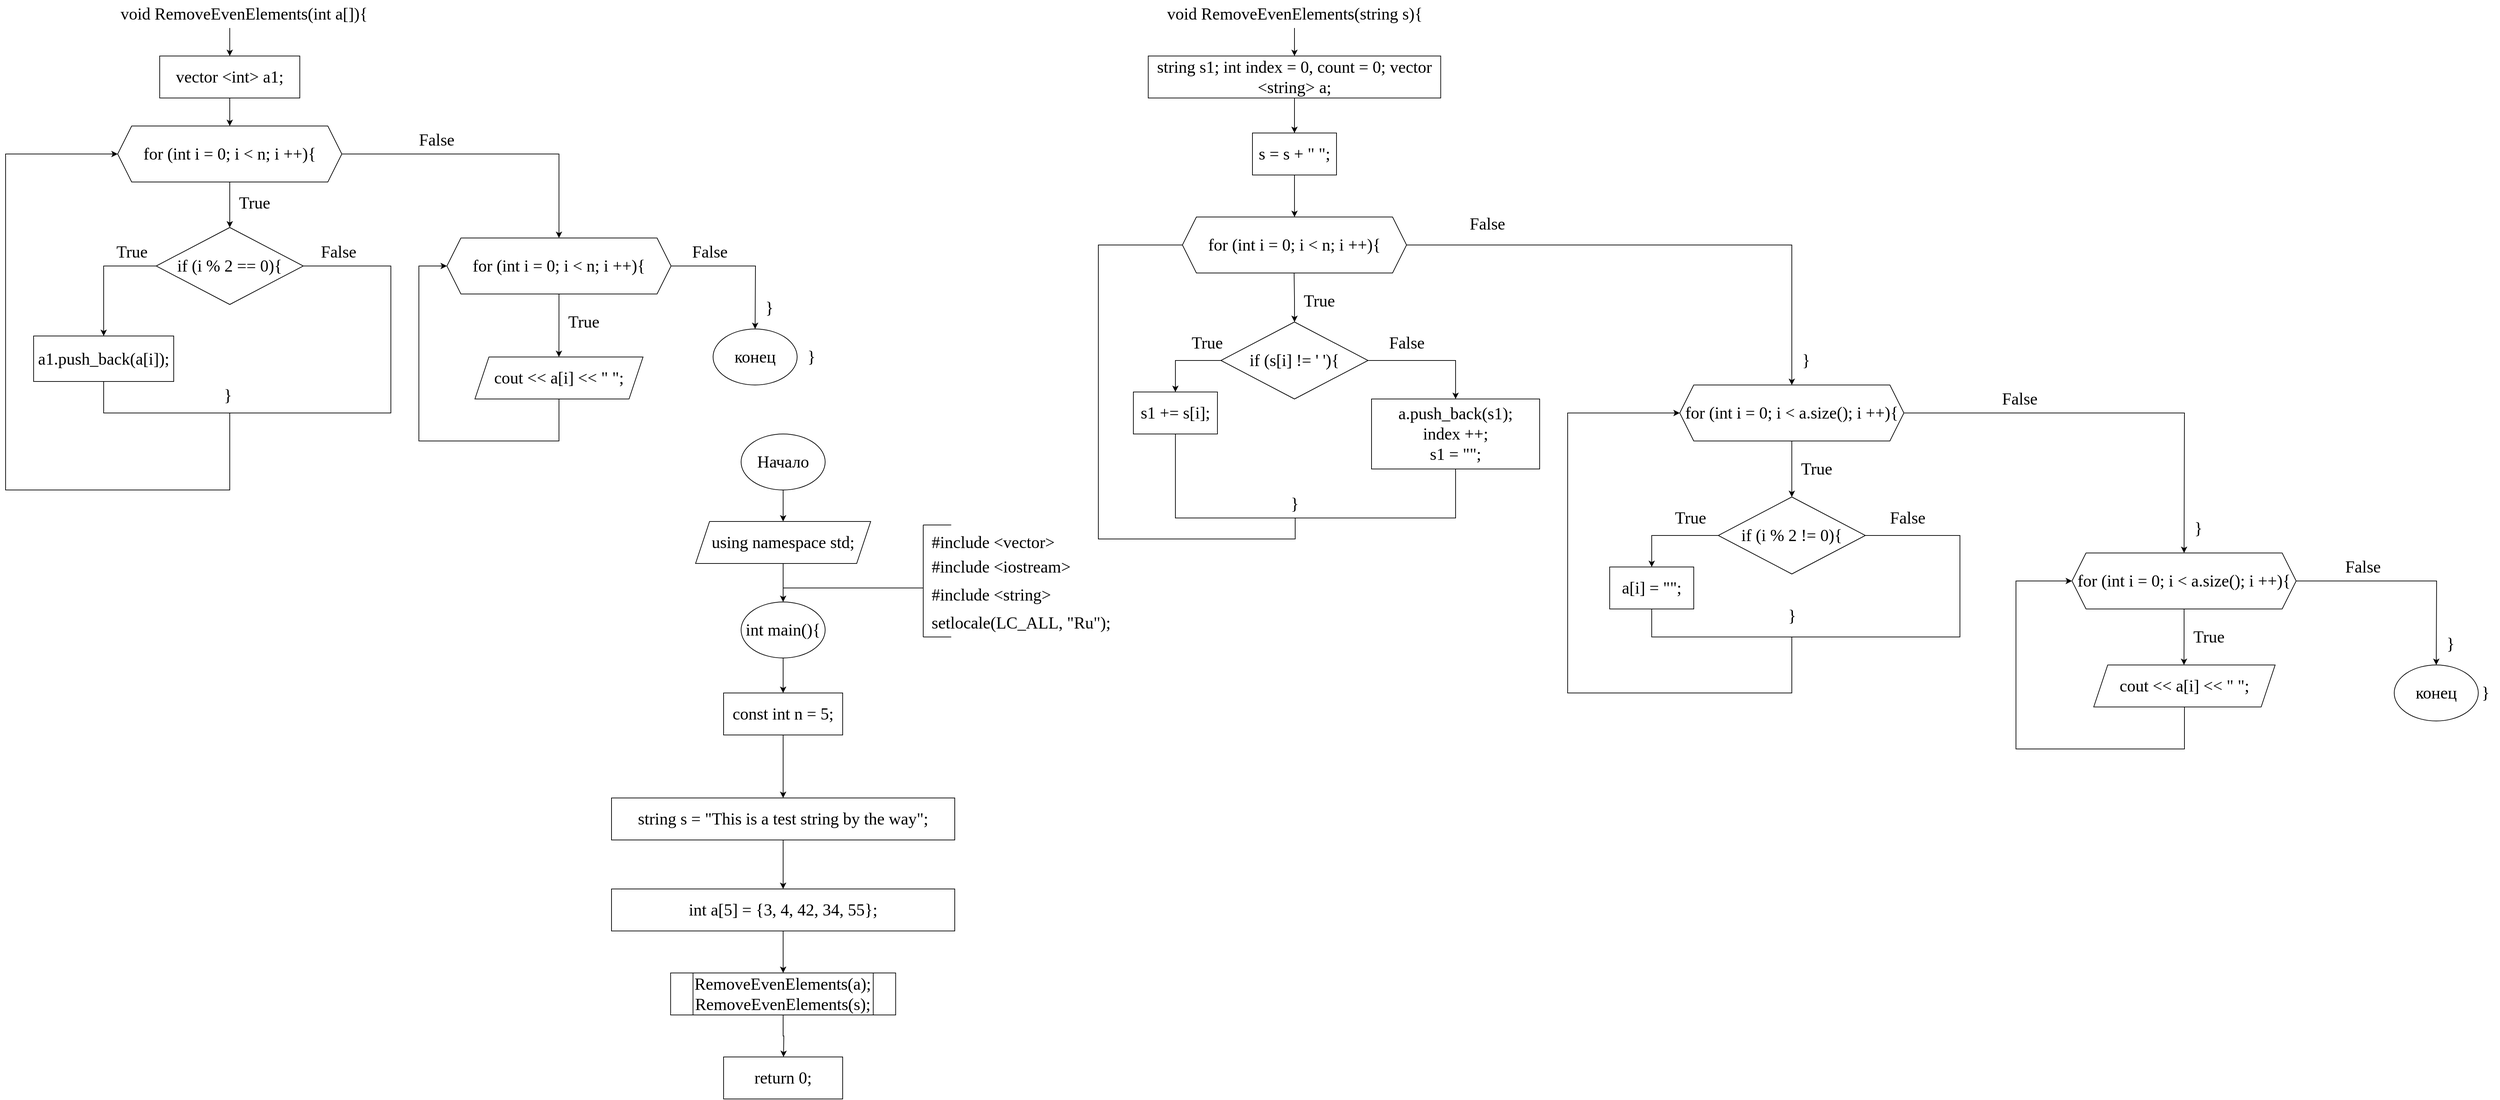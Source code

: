 <mxfile version="22.1.2" type="device">
  <diagram name="Страница — 1" id="bpQ-NZhtuQ22-4mUtpSm">
    <mxGraphModel dx="1863" dy="1783" grid="1" gridSize="10" guides="1" tooltips="1" connect="1" arrows="1" fold="1" page="1" pageScale="1" pageWidth="827" pageHeight="1169" math="0" shadow="0">
      <root>
        <mxCell id="0" />
        <mxCell id="1" parent="0" />
        <mxCell id="-6ZQmAxAqJBbMOsf_9Hc-2" style="edgeStyle=orthogonalEdgeStyle;rounded=0;orthogonalLoop=1;jettySize=auto;html=1;exitX=0.5;exitY=1;exitDx=0;exitDy=0;entryX=0.5;entryY=0;entryDx=0;entryDy=0;" parent="1" source="-6ZQmAxAqJBbMOsf_9Hc-1" target="-6ZQmAxAqJBbMOsf_9Hc-4" edge="1">
          <mxGeometry relative="1" as="geometry">
            <mxPoint x="360" y="200" as="targetPoint" />
          </mxGeometry>
        </mxCell>
        <mxCell id="-6ZQmAxAqJBbMOsf_9Hc-1" value="Начало" style="ellipse;whiteSpace=wrap;html=1;fontFamily=Times New Roman;fontSize=24;" parent="1" vertex="1">
          <mxGeometry x="300" y="430" width="120" height="80" as="geometry" />
        </mxCell>
        <mxCell id="-6ZQmAxAqJBbMOsf_9Hc-5" style="edgeStyle=orthogonalEdgeStyle;rounded=0;orthogonalLoop=1;jettySize=auto;html=1;exitX=0.5;exitY=1;exitDx=0;exitDy=0;fontFamily=Times New Roman;fontSize=24;fontColor=default;entryX=0.5;entryY=0;entryDx=0;entryDy=0;" parent="1" source="-6ZQmAxAqJBbMOsf_9Hc-4" target="-6ZQmAxAqJBbMOsf_9Hc-13" edge="1">
          <mxGeometry relative="1" as="geometry">
            <mxPoint x="360" y="360" as="targetPoint" />
          </mxGeometry>
        </mxCell>
        <mxCell id="-6ZQmAxAqJBbMOsf_9Hc-4" value="using namespace std;" style="shape=parallelogram;perimeter=parallelogramPerimeter;whiteSpace=wrap;html=1;fixedSize=1;strokeColor=default;align=center;verticalAlign=middle;fontFamily=Times New Roman;fontSize=24;fontColor=default;fillColor=default;" parent="1" vertex="1">
          <mxGeometry x="235" y="555" width="250" height="60" as="geometry" />
        </mxCell>
        <mxCell id="-6ZQmAxAqJBbMOsf_9Hc-7" value="" style="endArrow=none;html=1;rounded=0;fontFamily=Times New Roman;fontSize=24;fontColor=default;" parent="1" edge="1">
          <mxGeometry width="50" height="50" relative="1" as="geometry">
            <mxPoint x="360" y="650" as="sourcePoint" />
            <mxPoint x="560" y="650" as="targetPoint" />
          </mxGeometry>
        </mxCell>
        <mxCell id="-6ZQmAxAqJBbMOsf_9Hc-8" value="" style="endArrow=none;html=1;rounded=0;fontFamily=Times New Roman;fontSize=24;fontColor=default;" parent="1" edge="1">
          <mxGeometry width="50" height="50" relative="1" as="geometry">
            <mxPoint x="560" y="720" as="sourcePoint" />
            <mxPoint x="560" y="560" as="targetPoint" />
          </mxGeometry>
        </mxCell>
        <mxCell id="-6ZQmAxAqJBbMOsf_9Hc-9" value="#include &amp;lt;vector&amp;gt;" style="text;html=1;align=left;verticalAlign=middle;resizable=0;points=[];autosize=1;strokeColor=none;fillColor=none;fontSize=24;fontFamily=Times New Roman;fontColor=default;" parent="1" vertex="1">
          <mxGeometry x="570" y="565" width="200" height="40" as="geometry" />
        </mxCell>
        <mxCell id="-6ZQmAxAqJBbMOsf_9Hc-10" value="" style="endArrow=none;html=1;rounded=0;fontFamily=Times New Roman;fontSize=24;fontColor=default;" parent="1" edge="1">
          <mxGeometry width="50" height="50" relative="1" as="geometry">
            <mxPoint x="560" y="560" as="sourcePoint" />
            <mxPoint x="600" y="560" as="targetPoint" />
          </mxGeometry>
        </mxCell>
        <mxCell id="-6ZQmAxAqJBbMOsf_9Hc-11" value="#include &amp;lt;iostream&amp;gt;" style="text;html=1;align=left;verticalAlign=middle;resizable=0;points=[];autosize=1;strokeColor=none;fillColor=none;fontSize=24;fontFamily=Times New Roman;fontColor=default;" parent="1" vertex="1">
          <mxGeometry x="570" y="600" width="220" height="40" as="geometry" />
        </mxCell>
        <mxCell id="-6ZQmAxAqJBbMOsf_9Hc-12" value="#include &amp;lt;string&amp;gt;" style="text;html=1;align=left;verticalAlign=middle;resizable=0;points=[];autosize=1;strokeColor=none;fillColor=none;fontSize=24;fontFamily=Times New Roman;fontColor=default;" parent="1" vertex="1">
          <mxGeometry x="570" y="640" width="190" height="40" as="geometry" />
        </mxCell>
        <mxCell id="-6ZQmAxAqJBbMOsf_9Hc-14" style="edgeStyle=orthogonalEdgeStyle;rounded=0;orthogonalLoop=1;jettySize=auto;html=1;exitX=0.5;exitY=1;exitDx=0;exitDy=0;fontFamily=Times New Roman;fontSize=24;fontColor=default;entryX=0.5;entryY=0;entryDx=0;entryDy=0;" parent="1" source="-6ZQmAxAqJBbMOsf_9Hc-13" target="-6ZQmAxAqJBbMOsf_9Hc-15" edge="1">
          <mxGeometry relative="1" as="geometry">
            <mxPoint x="360" y="520" as="targetPoint" />
          </mxGeometry>
        </mxCell>
        <mxCell id="-6ZQmAxAqJBbMOsf_9Hc-13" value="int main(){" style="ellipse;whiteSpace=wrap;html=1;strokeColor=default;align=center;verticalAlign=middle;fontFamily=Times New Roman;fontSize=24;fontColor=default;fillColor=default;" parent="1" vertex="1">
          <mxGeometry x="300" y="670" width="120" height="80" as="geometry" />
        </mxCell>
        <mxCell id="-6ZQmAxAqJBbMOsf_9Hc-101" style="edgeStyle=orthogonalEdgeStyle;rounded=0;orthogonalLoop=1;jettySize=auto;html=1;exitX=0.5;exitY=1;exitDx=0;exitDy=0;fontFamily=Times New Roman;fontSize=24;fontColor=default;entryX=0.5;entryY=0;entryDx=0;entryDy=0;" parent="1" source="-6ZQmAxAqJBbMOsf_9Hc-15" target="-6ZQmAxAqJBbMOsf_9Hc-102" edge="1">
          <mxGeometry relative="1" as="geometry">
            <mxPoint x="358.714" y="950" as="targetPoint" />
          </mxGeometry>
        </mxCell>
        <mxCell id="-6ZQmAxAqJBbMOsf_9Hc-15" value="const int n = 5;" style="rounded=0;whiteSpace=wrap;html=1;strokeColor=default;align=center;verticalAlign=middle;fontFamily=Times New Roman;fontSize=24;fontColor=default;fillColor=default;" parent="1" vertex="1">
          <mxGeometry x="275" y="800" width="170" height="60" as="geometry" />
        </mxCell>
        <mxCell id="-6ZQmAxAqJBbMOsf_9Hc-16" value="setlocale(LC_ALL, &quot;Ru&quot;);" style="text;html=1;align=left;verticalAlign=middle;resizable=0;points=[];autosize=1;strokeColor=none;fillColor=none;fontSize=24;fontFamily=Times New Roman;fontColor=default;" parent="1" vertex="1">
          <mxGeometry x="570" y="680" width="280" height="40" as="geometry" />
        </mxCell>
        <mxCell id="-6ZQmAxAqJBbMOsf_9Hc-17" value="" style="endArrow=none;html=1;rounded=0;fontFamily=Times New Roman;fontSize=24;fontColor=default;" parent="1" edge="1">
          <mxGeometry width="50" height="50" relative="1" as="geometry">
            <mxPoint x="560" y="720" as="sourcePoint" />
            <mxPoint x="600" y="720" as="targetPoint" />
          </mxGeometry>
        </mxCell>
        <mxCell id="-6ZQmAxAqJBbMOsf_9Hc-19" value="void RemoveEvenElements(string s){" style="text;html=1;align=center;verticalAlign=middle;resizable=0;points=[];autosize=1;strokeColor=none;fillColor=none;fontSize=24;fontFamily=Times New Roman;fontColor=default;" parent="1" vertex="1">
          <mxGeometry x="895" y="-190" width="390" height="40" as="geometry" />
        </mxCell>
        <mxCell id="-6ZQmAxAqJBbMOsf_9Hc-20" value="" style="endArrow=classic;html=1;rounded=0;fontFamily=Times New Roman;fontSize=24;fontColor=default;entryX=0.5;entryY=0;entryDx=0;entryDy=0;" parent="1" target="-6ZQmAxAqJBbMOsf_9Hc-21" edge="1">
          <mxGeometry width="50" height="50" relative="1" as="geometry">
            <mxPoint x="1090" y="-150" as="sourcePoint" />
            <mxPoint x="1090" y="-120" as="targetPoint" />
          </mxGeometry>
        </mxCell>
        <mxCell id="-6ZQmAxAqJBbMOsf_9Hc-22" style="edgeStyle=orthogonalEdgeStyle;rounded=0;orthogonalLoop=1;jettySize=auto;html=1;fontFamily=Times New Roman;fontSize=24;fontColor=default;" parent="1" source="-6ZQmAxAqJBbMOsf_9Hc-23" edge="1">
          <mxGeometry relative="1" as="geometry">
            <mxPoint x="1090" as="targetPoint" />
            <mxPoint x="1090" y="60" as="sourcePoint" />
            <Array as="points">
              <mxPoint x="1090" y="-50" />
              <mxPoint x="1090" y="-50" />
            </Array>
          </mxGeometry>
        </mxCell>
        <mxCell id="-6ZQmAxAqJBbMOsf_9Hc-21" value="string s1; int index = 0, count = 0; vector &amp;lt;string&amp;gt; a;" style="rounded=0;whiteSpace=wrap;html=1;strokeColor=default;align=center;verticalAlign=middle;fontFamily=Times New Roman;fontSize=24;fontColor=default;fillColor=default;" parent="1" vertex="1">
          <mxGeometry x="881.25" y="-110" width="417.5" height="60" as="geometry" />
        </mxCell>
        <mxCell id="-6ZQmAxAqJBbMOsf_9Hc-36" style="edgeStyle=orthogonalEdgeStyle;rounded=0;orthogonalLoop=1;jettySize=auto;html=1;exitX=0.5;exitY=1;exitDx=0;exitDy=0;fontFamily=Times New Roman;fontSize=24;fontColor=default;" parent="1" source="-6ZQmAxAqJBbMOsf_9Hc-23" edge="1">
          <mxGeometry relative="1" as="geometry">
            <mxPoint x="1090.053" y="120" as="targetPoint" />
          </mxGeometry>
        </mxCell>
        <mxCell id="-6ZQmAxAqJBbMOsf_9Hc-26" style="edgeStyle=orthogonalEdgeStyle;rounded=0;orthogonalLoop=1;jettySize=auto;html=1;exitX=0.5;exitY=1;exitDx=0;exitDy=0;fontFamily=Times New Roman;fontSize=24;fontColor=default;" parent="1" edge="1">
          <mxGeometry relative="1" as="geometry">
            <mxPoint x="1090.07" y="270" as="targetPoint" />
            <mxPoint x="1089.45" y="200" as="sourcePoint" />
          </mxGeometry>
        </mxCell>
        <mxCell id="-6ZQmAxAqJBbMOsf_9Hc-39" style="edgeStyle=orthogonalEdgeStyle;rounded=0;orthogonalLoop=1;jettySize=auto;html=1;exitX=1;exitY=0.5;exitDx=0;exitDy=0;fontFamily=Times New Roman;fontSize=24;fontColor=default;" parent="1" source="-6ZQmAxAqJBbMOsf_9Hc-25" target="-6ZQmAxAqJBbMOsf_9Hc-45" edge="1">
          <mxGeometry relative="1" as="geometry">
            <mxPoint x="1720" y="360" as="targetPoint" />
            <Array as="points">
              <mxPoint x="1800" y="160" />
            </Array>
          </mxGeometry>
        </mxCell>
        <mxCell id="-6ZQmAxAqJBbMOsf_9Hc-44" style="edgeStyle=orthogonalEdgeStyle;rounded=0;orthogonalLoop=1;jettySize=auto;html=1;exitX=0;exitY=0.5;exitDx=0;exitDy=0;fontFamily=Times New Roman;fontSize=24;fontColor=default;endArrow=none;endFill=0;" parent="1" source="-6ZQmAxAqJBbMOsf_9Hc-25" edge="1">
          <mxGeometry relative="1" as="geometry">
            <mxPoint x="1090" y="550" as="targetPoint" />
            <Array as="points">
              <mxPoint x="810" y="160" />
              <mxPoint x="810" y="580" />
              <mxPoint x="1091" y="580" />
              <mxPoint x="1091" y="550" />
            </Array>
          </mxGeometry>
        </mxCell>
        <mxCell id="-6ZQmAxAqJBbMOsf_9Hc-25" value="for (int i = 0; i &amp;lt; n; i ++){" style="shape=hexagon;perimeter=hexagonPerimeter2;whiteSpace=wrap;html=1;fixedSize=1;strokeColor=default;align=center;verticalAlign=middle;fontFamily=Times New Roman;fontSize=24;fontColor=default;fillColor=default;" parent="1" vertex="1">
          <mxGeometry x="930" y="120" width="320" height="80" as="geometry" />
        </mxCell>
        <mxCell id="-6ZQmAxAqJBbMOsf_9Hc-27" value="True" style="text;html=1;align=center;verticalAlign=middle;resizable=0;points=[];autosize=1;strokeColor=none;fillColor=none;fontSize=24;fontFamily=Times New Roman;fontColor=default;" parent="1" vertex="1">
          <mxGeometry x="1090" y="220" width="70" height="40" as="geometry" />
        </mxCell>
        <mxCell id="-6ZQmAxAqJBbMOsf_9Hc-41" style="edgeStyle=orthogonalEdgeStyle;rounded=0;orthogonalLoop=1;jettySize=auto;html=1;exitX=1;exitY=0.5;exitDx=0;exitDy=0;fontFamily=Times New Roman;fontSize=24;fontColor=default;entryX=0.5;entryY=0;entryDx=0;entryDy=0;" parent="1" source="-6ZQmAxAqJBbMOsf_9Hc-28" target="-6ZQmAxAqJBbMOsf_9Hc-42" edge="1">
          <mxGeometry relative="1" as="geometry">
            <mxPoint x="1320" y="360" as="targetPoint" />
            <Array as="points">
              <mxPoint x="1320" y="325" />
            </Array>
          </mxGeometry>
        </mxCell>
        <mxCell id="-6ZQmAxAqJBbMOsf_9Hc-28" value="if (s[i] != &#39; &#39;){" style="rhombus;whiteSpace=wrap;html=1;strokeColor=default;align=center;verticalAlign=middle;fontFamily=Times New Roman;fontSize=24;fontColor=default;fillColor=default;" parent="1" vertex="1">
          <mxGeometry x="985" y="270" width="210" height="110" as="geometry" />
        </mxCell>
        <mxCell id="-6ZQmAxAqJBbMOsf_9Hc-30" value="True" style="text;html=1;align=center;verticalAlign=middle;resizable=0;points=[];autosize=1;strokeColor=none;fillColor=none;fontSize=24;fontFamily=Times New Roman;fontColor=default;" parent="1" vertex="1">
          <mxGeometry x="930" y="280" width="70" height="40" as="geometry" />
        </mxCell>
        <mxCell id="-6ZQmAxAqJBbMOsf_9Hc-33" value="" style="edgeStyle=orthogonalEdgeStyle;rounded=0;orthogonalLoop=1;jettySize=auto;html=1;exitX=0;exitY=0.5;exitDx=0;exitDy=0;fontFamily=Times New Roman;fontSize=24;fontColor=default;entryX=0.5;entryY=0;entryDx=0;entryDy=0;" parent="1" source="-6ZQmAxAqJBbMOsf_9Hc-28" target="-6ZQmAxAqJBbMOsf_9Hc-31" edge="1">
          <mxGeometry relative="1" as="geometry">
            <mxPoint x="920" y="680" as="targetPoint" />
            <mxPoint x="985" y="455" as="sourcePoint" />
          </mxGeometry>
        </mxCell>
        <mxCell id="-6ZQmAxAqJBbMOsf_9Hc-43" style="edgeStyle=orthogonalEdgeStyle;rounded=0;orthogonalLoop=1;jettySize=auto;html=1;exitX=0.5;exitY=1;exitDx=0;exitDy=0;entryX=0.5;entryY=1;entryDx=0;entryDy=0;fontFamily=Times New Roman;fontSize=24;fontColor=default;endArrow=none;endFill=0;" parent="1" source="-6ZQmAxAqJBbMOsf_9Hc-31" target="-6ZQmAxAqJBbMOsf_9Hc-42" edge="1">
          <mxGeometry relative="1" as="geometry">
            <Array as="points">
              <mxPoint x="920" y="550" />
              <mxPoint x="1320" y="550" />
            </Array>
          </mxGeometry>
        </mxCell>
        <mxCell id="-6ZQmAxAqJBbMOsf_9Hc-31" value="s1 += s[i];" style="whiteSpace=wrap;html=1;strokeColor=default;align=center;verticalAlign=middle;fontFamily=Times New Roman;fontSize=24;fontColor=default;fillColor=default;" parent="1" vertex="1">
          <mxGeometry x="860" y="370" width="120" height="60" as="geometry" />
        </mxCell>
        <mxCell id="-6ZQmAxAqJBbMOsf_9Hc-34" value="False" style="text;html=1;align=center;verticalAlign=middle;resizable=0;points=[];autosize=1;strokeColor=none;fillColor=none;fontSize=24;fontFamily=Times New Roman;fontColor=default;" parent="1" vertex="1">
          <mxGeometry x="1215" y="280" width="70" height="40" as="geometry" />
        </mxCell>
        <mxCell id="-6ZQmAxAqJBbMOsf_9Hc-37" value="}" style="text;html=1;align=center;verticalAlign=middle;resizable=0;points=[];autosize=1;strokeColor=none;fillColor=none;fontSize=24;fontFamily=Times New Roman;fontColor=default;" parent="1" vertex="1">
          <mxGeometry x="1070" y="510" width="40" height="40" as="geometry" />
        </mxCell>
        <mxCell id="-6ZQmAxAqJBbMOsf_9Hc-40" value="False" style="text;html=1;align=center;verticalAlign=middle;resizable=0;points=[];autosize=1;strokeColor=none;fillColor=none;fontSize=24;fontFamily=Times New Roman;fontColor=default;" parent="1" vertex="1">
          <mxGeometry x="1330" y="110" width="70" height="40" as="geometry" />
        </mxCell>
        <mxCell id="-6ZQmAxAqJBbMOsf_9Hc-42" value="a.push_back(s1);&lt;br&gt;index ++;&lt;br&gt;s1 = &quot;&quot;;" style="whiteSpace=wrap;html=1;strokeColor=default;align=center;verticalAlign=middle;fontFamily=Times New Roman;fontSize=24;fontColor=default;fillColor=default;" parent="1" vertex="1">
          <mxGeometry x="1200" y="380" width="240" height="100" as="geometry" />
        </mxCell>
        <mxCell id="-6ZQmAxAqJBbMOsf_9Hc-46" style="edgeStyle=orthogonalEdgeStyle;rounded=0;orthogonalLoop=1;jettySize=auto;html=1;exitX=0.5;exitY=1;exitDx=0;exitDy=0;fontFamily=Times New Roman;fontSize=24;fontColor=default;" parent="1" source="-6ZQmAxAqJBbMOsf_9Hc-45" edge="1">
          <mxGeometry relative="1" as="geometry">
            <mxPoint x="1800" y="520" as="targetPoint" />
          </mxGeometry>
        </mxCell>
        <mxCell id="-6ZQmAxAqJBbMOsf_9Hc-57" style="edgeStyle=orthogonalEdgeStyle;rounded=0;orthogonalLoop=1;jettySize=auto;html=1;exitX=0;exitY=0.5;exitDx=0;exitDy=0;fontFamily=Times New Roman;fontSize=24;fontColor=default;endArrow=none;endFill=0;startArrow=classic;startFill=1;" parent="1" source="-6ZQmAxAqJBbMOsf_9Hc-45" edge="1">
          <mxGeometry relative="1" as="geometry">
            <mxPoint x="1800.0" y="720" as="targetPoint" />
            <Array as="points">
              <mxPoint x="1480" y="400" />
              <mxPoint x="1480" y="800" />
              <mxPoint x="1800" y="800" />
            </Array>
          </mxGeometry>
        </mxCell>
        <mxCell id="-6ZQmAxAqJBbMOsf_9Hc-59" style="edgeStyle=orthogonalEdgeStyle;rounded=0;orthogonalLoop=1;jettySize=auto;html=1;exitX=1;exitY=0.5;exitDx=0;exitDy=0;fontFamily=Times New Roman;fontSize=24;fontColor=default;" parent="1" source="-6ZQmAxAqJBbMOsf_9Hc-45" edge="1">
          <mxGeometry relative="1" as="geometry">
            <mxPoint x="2360.0" y="600" as="targetPoint" />
          </mxGeometry>
        </mxCell>
        <mxCell id="-6ZQmAxAqJBbMOsf_9Hc-45" value="for (int i = 0; i &amp;lt; a.size(); i ++){" style="shape=hexagon;perimeter=hexagonPerimeter2;whiteSpace=wrap;html=1;fixedSize=1;strokeColor=default;align=center;verticalAlign=middle;fontFamily=Times New Roman;fontSize=24;fontColor=default;fillColor=default;" parent="1" vertex="1">
          <mxGeometry x="1640" y="360" width="320" height="80" as="geometry" />
        </mxCell>
        <mxCell id="-6ZQmAxAqJBbMOsf_9Hc-47" value="True" style="text;html=1;align=center;verticalAlign=middle;resizable=0;points=[];autosize=1;strokeColor=none;fillColor=none;fontSize=24;fontFamily=Times New Roman;fontColor=default;" parent="1" vertex="1">
          <mxGeometry x="1800" y="460" width="70" height="40" as="geometry" />
        </mxCell>
        <mxCell id="-6ZQmAxAqJBbMOsf_9Hc-52" style="edgeStyle=orthogonalEdgeStyle;rounded=0;orthogonalLoop=1;jettySize=auto;html=1;exitX=0;exitY=0.5;exitDx=0;exitDy=0;fontFamily=Times New Roman;fontSize=24;fontColor=default;entryX=0.5;entryY=0;entryDx=0;entryDy=0;" parent="1" source="-6ZQmAxAqJBbMOsf_9Hc-49" target="-6ZQmAxAqJBbMOsf_9Hc-53" edge="1">
          <mxGeometry relative="1" as="geometry">
            <mxPoint x="1600.0" y="640" as="targetPoint" />
          </mxGeometry>
        </mxCell>
        <mxCell id="-6ZQmAxAqJBbMOsf_9Hc-49" value="if (i % 2 != 0){" style="rhombus;whiteSpace=wrap;html=1;strokeColor=default;align=center;verticalAlign=middle;fontFamily=Times New Roman;fontSize=24;fontColor=default;fillColor=default;" parent="1" vertex="1">
          <mxGeometry x="1695" y="520" width="210" height="110" as="geometry" />
        </mxCell>
        <mxCell id="-6ZQmAxAqJBbMOsf_9Hc-50" value="}" style="text;html=1;align=center;verticalAlign=middle;resizable=0;points=[];autosize=1;strokeColor=none;fillColor=none;fontSize=24;fontFamily=Times New Roman;fontColor=default;" parent="1" vertex="1">
          <mxGeometry x="1800" y="305" width="40" height="40" as="geometry" />
        </mxCell>
        <mxCell id="-6ZQmAxAqJBbMOsf_9Hc-51" value="" style="edgeStyle=orthogonalEdgeStyle;rounded=0;orthogonalLoop=1;jettySize=auto;html=1;fontFamily=Times New Roman;fontSize=24;fontColor=default;" parent="1" target="-6ZQmAxAqJBbMOsf_9Hc-23" edge="1">
          <mxGeometry relative="1" as="geometry">
            <mxPoint x="1090" as="targetPoint" />
            <mxPoint x="1090" y="60" as="sourcePoint" />
            <Array as="points" />
          </mxGeometry>
        </mxCell>
        <mxCell id="-6ZQmAxAqJBbMOsf_9Hc-23" value="s = s + &quot; &quot;;" style="whiteSpace=wrap;html=1;strokeColor=default;align=center;verticalAlign=middle;fontFamily=Times New Roman;fontSize=24;fontColor=default;fillColor=default;" parent="1" vertex="1">
          <mxGeometry x="1030" width="120" height="60" as="geometry" />
        </mxCell>
        <mxCell id="-6ZQmAxAqJBbMOsf_9Hc-54" style="edgeStyle=orthogonalEdgeStyle;rounded=0;orthogonalLoop=1;jettySize=auto;html=1;exitX=0.5;exitY=1;exitDx=0;exitDy=0;entryX=1;entryY=0.5;entryDx=0;entryDy=0;fontFamily=Times New Roman;fontSize=24;fontColor=default;endArrow=none;endFill=0;" parent="1" source="-6ZQmAxAqJBbMOsf_9Hc-53" target="-6ZQmAxAqJBbMOsf_9Hc-49" edge="1">
          <mxGeometry relative="1" as="geometry">
            <Array as="points">
              <mxPoint x="1600" y="720" />
              <mxPoint x="2040" y="720" />
              <mxPoint x="2040" y="575" />
            </Array>
          </mxGeometry>
        </mxCell>
        <mxCell id="-6ZQmAxAqJBbMOsf_9Hc-53" value="a[i] = &quot;&quot;;" style="whiteSpace=wrap;html=1;strokeColor=default;align=center;verticalAlign=middle;fontFamily=Times New Roman;fontSize=24;fontColor=default;fillColor=default;" parent="1" vertex="1">
          <mxGeometry x="1540" y="620" width="120" height="60" as="geometry" />
        </mxCell>
        <mxCell id="-6ZQmAxAqJBbMOsf_9Hc-55" value="True" style="text;html=1;align=center;verticalAlign=middle;resizable=0;points=[];autosize=1;strokeColor=none;fillColor=none;fontSize=24;fontFamily=Times New Roman;fontColor=default;" parent="1" vertex="1">
          <mxGeometry x="1620" y="530" width="70" height="40" as="geometry" />
        </mxCell>
        <mxCell id="-6ZQmAxAqJBbMOsf_9Hc-56" value="False" style="text;html=1;align=center;verticalAlign=middle;resizable=0;points=[];autosize=1;strokeColor=none;fillColor=none;fontSize=24;fontFamily=Times New Roman;fontColor=default;" parent="1" vertex="1">
          <mxGeometry x="1930" y="530" width="70" height="40" as="geometry" />
        </mxCell>
        <mxCell id="-6ZQmAxAqJBbMOsf_9Hc-58" value="}" style="text;html=1;align=center;verticalAlign=middle;resizable=0;points=[];autosize=1;strokeColor=none;fillColor=none;fontSize=24;fontFamily=Times New Roman;fontColor=default;" parent="1" vertex="1">
          <mxGeometry x="1780" y="670" width="40" height="40" as="geometry" />
        </mxCell>
        <mxCell id="-6ZQmAxAqJBbMOsf_9Hc-61" style="edgeStyle=orthogonalEdgeStyle;rounded=0;orthogonalLoop=1;jettySize=auto;html=1;exitX=0.5;exitY=1;exitDx=0;exitDy=0;fontFamily=Times New Roman;fontSize=24;fontColor=default;" parent="1" source="-6ZQmAxAqJBbMOsf_9Hc-60" edge="1">
          <mxGeometry relative="1" as="geometry">
            <mxPoint x="2359.846" y="760" as="targetPoint" />
          </mxGeometry>
        </mxCell>
        <mxCell id="-6ZQmAxAqJBbMOsf_9Hc-65" style="edgeStyle=orthogonalEdgeStyle;rounded=0;orthogonalLoop=1;jettySize=auto;html=1;exitX=1;exitY=0.5;exitDx=0;exitDy=0;fontFamily=Times New Roman;fontSize=24;fontColor=default;" parent="1" source="-6ZQmAxAqJBbMOsf_9Hc-60" edge="1">
          <mxGeometry relative="1" as="geometry">
            <mxPoint x="2720" y="760" as="targetPoint" />
          </mxGeometry>
        </mxCell>
        <mxCell id="-6ZQmAxAqJBbMOsf_9Hc-60" value="for (int i = 0; i &amp;lt; a.size(); i ++){" style="shape=hexagon;perimeter=hexagonPerimeter2;whiteSpace=wrap;html=1;fixedSize=1;strokeColor=default;align=center;verticalAlign=middle;fontFamily=Times New Roman;fontSize=24;fontColor=default;fillColor=default;" parent="1" vertex="1">
          <mxGeometry x="2200" y="600" width="320" height="80" as="geometry" />
        </mxCell>
        <mxCell id="-6ZQmAxAqJBbMOsf_9Hc-63" style="edgeStyle=orthogonalEdgeStyle;rounded=0;orthogonalLoop=1;jettySize=auto;html=1;exitX=0.5;exitY=1;exitDx=0;exitDy=0;entryX=0;entryY=0.5;entryDx=0;entryDy=0;fontFamily=Times New Roman;fontSize=24;fontColor=default;" parent="1" source="-6ZQmAxAqJBbMOsf_9Hc-62" target="-6ZQmAxAqJBbMOsf_9Hc-60" edge="1">
          <mxGeometry relative="1" as="geometry">
            <Array as="points">
              <mxPoint x="2360" y="880" />
              <mxPoint x="2120" y="880" />
              <mxPoint x="2120" y="640" />
            </Array>
          </mxGeometry>
        </mxCell>
        <mxCell id="-6ZQmAxAqJBbMOsf_9Hc-62" value="cout &amp;lt;&amp;lt; a[i] &amp;lt;&amp;lt; &quot; &quot;;" style="shape=parallelogram;perimeter=parallelogramPerimeter;whiteSpace=wrap;html=1;fixedSize=1;strokeColor=default;align=center;verticalAlign=middle;fontFamily=Times New Roman;fontSize=24;fontColor=default;fillColor=default;" parent="1" vertex="1">
          <mxGeometry x="2231" y="760" width="259" height="60" as="geometry" />
        </mxCell>
        <mxCell id="-6ZQmAxAqJBbMOsf_9Hc-64" value="True" style="text;html=1;align=center;verticalAlign=middle;resizable=0;points=[];autosize=1;strokeColor=none;fillColor=none;fontSize=24;fontFamily=Times New Roman;fontColor=default;" parent="1" vertex="1">
          <mxGeometry x="2360" y="700" width="70" height="40" as="geometry" />
        </mxCell>
        <mxCell id="-6ZQmAxAqJBbMOsf_9Hc-66" value="конец" style="ellipse;whiteSpace=wrap;html=1;strokeColor=default;align=center;verticalAlign=middle;fontFamily=Times New Roman;fontSize=24;fontColor=default;fillColor=default;" parent="1" vertex="1">
          <mxGeometry x="2660" y="760" width="120" height="80" as="geometry" />
        </mxCell>
        <mxCell id="-6ZQmAxAqJBbMOsf_9Hc-67" value="}" style="text;html=1;align=center;verticalAlign=middle;resizable=0;points=[];autosize=1;strokeColor=none;fillColor=none;fontSize=24;fontFamily=Times New Roman;fontColor=default;" parent="1" vertex="1">
          <mxGeometry x="2720" y="710" width="40" height="40" as="geometry" />
        </mxCell>
        <mxCell id="-6ZQmAxAqJBbMOsf_9Hc-68" value="}" style="text;html=1;align=center;verticalAlign=middle;resizable=0;points=[];autosize=1;strokeColor=none;fillColor=none;fontSize=24;fontFamily=Times New Roman;fontColor=default;" parent="1" vertex="1">
          <mxGeometry x="2770" y="780" width="40" height="40" as="geometry" />
        </mxCell>
        <mxCell id="-6ZQmAxAqJBbMOsf_9Hc-69" value="}" style="text;html=1;align=center;verticalAlign=middle;resizable=0;points=[];autosize=1;strokeColor=none;fillColor=none;fontSize=24;fontFamily=Times New Roman;fontColor=default;" parent="1" vertex="1">
          <mxGeometry x="2360" y="544.5" width="40" height="40" as="geometry" />
        </mxCell>
        <mxCell id="-6ZQmAxAqJBbMOsf_9Hc-70" value="False" style="text;html=1;align=center;verticalAlign=middle;resizable=0;points=[];autosize=1;strokeColor=none;fillColor=none;fontSize=24;fontFamily=Times New Roman;fontColor=default;" parent="1" vertex="1">
          <mxGeometry x="2090" y="360" width="70" height="40" as="geometry" />
        </mxCell>
        <mxCell id="-6ZQmAxAqJBbMOsf_9Hc-71" value="False" style="text;html=1;align=center;verticalAlign=middle;resizable=0;points=[];autosize=1;strokeColor=none;fillColor=none;fontSize=24;fontFamily=Times New Roman;fontColor=default;" parent="1" vertex="1">
          <mxGeometry x="2580" y="600" width="70" height="40" as="geometry" />
        </mxCell>
        <mxCell id="-6ZQmAxAqJBbMOsf_9Hc-72" value="void RemoveEvenElements(int a[]){" style="text;html=1;align=center;verticalAlign=middle;resizable=0;points=[];autosize=1;strokeColor=none;fillColor=none;fontSize=24;fontFamily=Times New Roman;fontColor=default;" parent="1" vertex="1">
          <mxGeometry x="-600" y="-190" width="380" height="40" as="geometry" />
        </mxCell>
        <mxCell id="-6ZQmAxAqJBbMOsf_9Hc-73" value="" style="endArrow=classic;html=1;rounded=0;fontFamily=Times New Roman;fontSize=24;fontColor=default;entryX=0.5;entryY=0;entryDx=0;entryDy=0;" parent="1" edge="1">
          <mxGeometry width="50" height="50" relative="1" as="geometry">
            <mxPoint x="-430" y="-150" as="sourcePoint" />
            <mxPoint x="-430" y="-110" as="targetPoint" />
          </mxGeometry>
        </mxCell>
        <mxCell id="-6ZQmAxAqJBbMOsf_9Hc-75" style="edgeStyle=orthogonalEdgeStyle;rounded=0;orthogonalLoop=1;jettySize=auto;html=1;exitX=0.5;exitY=1;exitDx=0;exitDy=0;fontFamily=Times New Roman;fontSize=24;fontColor=default;entryX=0.5;entryY=0;entryDx=0;entryDy=0;" parent="1" source="-6ZQmAxAqJBbMOsf_9Hc-74" target="-6ZQmAxAqJBbMOsf_9Hc-76" edge="1">
          <mxGeometry relative="1" as="geometry">
            <mxPoint x="-89.857" y="-2.274e-13" as="targetPoint" />
          </mxGeometry>
        </mxCell>
        <mxCell id="-6ZQmAxAqJBbMOsf_9Hc-74" value="vector &amp;lt;int&amp;gt; a1;" style="rounded=0;whiteSpace=wrap;html=1;strokeColor=default;align=center;verticalAlign=middle;fontFamily=Times New Roman;fontSize=24;fontColor=default;fillColor=default;" parent="1" vertex="1">
          <mxGeometry x="-530" y="-110" width="200" height="60" as="geometry" />
        </mxCell>
        <mxCell id="-6ZQmAxAqJBbMOsf_9Hc-77" style="edgeStyle=orthogonalEdgeStyle;rounded=0;orthogonalLoop=1;jettySize=auto;html=1;exitX=0.5;exitY=1;exitDx=0;exitDy=0;fontFamily=Times New Roman;fontSize=24;fontColor=default;entryX=0.5;entryY=0;entryDx=0;entryDy=0;" parent="1" source="-6ZQmAxAqJBbMOsf_9Hc-76" target="-6ZQmAxAqJBbMOsf_9Hc-78" edge="1">
          <mxGeometry relative="1" as="geometry">
            <mxPoint x="-430" y="120" as="targetPoint" />
          </mxGeometry>
        </mxCell>
        <mxCell id="-6ZQmAxAqJBbMOsf_9Hc-84" style="edgeStyle=orthogonalEdgeStyle;rounded=0;orthogonalLoop=1;jettySize=auto;html=1;exitX=0;exitY=0.5;exitDx=0;exitDy=0;fontFamily=Times New Roman;fontSize=24;fontColor=default;endArrow=none;endFill=0;startArrow=classic;startFill=1;" parent="1" source="-6ZQmAxAqJBbMOsf_9Hc-76" edge="1">
          <mxGeometry relative="1" as="geometry">
            <mxPoint x="-430" y="400" as="targetPoint" />
            <mxPoint x="-900.0" y="60" as="sourcePoint" />
            <Array as="points">
              <mxPoint x="-750" y="30" />
              <mxPoint x="-750" y="510" />
              <mxPoint x="-430" y="510" />
            </Array>
          </mxGeometry>
        </mxCell>
        <mxCell id="-6ZQmAxAqJBbMOsf_9Hc-87" style="edgeStyle=orthogonalEdgeStyle;rounded=0;orthogonalLoop=1;jettySize=auto;html=1;exitX=1;exitY=0.5;exitDx=0;exitDy=0;fontFamily=Times New Roman;fontSize=24;fontColor=default;entryX=0.5;entryY=0;entryDx=0;entryDy=0;" parent="1" source="-6ZQmAxAqJBbMOsf_9Hc-76" target="-6ZQmAxAqJBbMOsf_9Hc-88" edge="1">
          <mxGeometry relative="1" as="geometry">
            <mxPoint x="400" y="130" as="targetPoint" />
            <Array as="points">
              <mxPoint x="40" y="30" />
            </Array>
          </mxGeometry>
        </mxCell>
        <mxCell id="-6ZQmAxAqJBbMOsf_9Hc-76" value="for (int i = 0; i &amp;lt; n; i ++){" style="shape=hexagon;perimeter=hexagonPerimeter2;whiteSpace=wrap;html=1;fixedSize=1;strokeColor=default;align=center;verticalAlign=middle;fontFamily=Times New Roman;fontSize=24;fontColor=default;fillColor=default;" parent="1" vertex="1">
          <mxGeometry x="-590" y="-10" width="320" height="80" as="geometry" />
        </mxCell>
        <mxCell id="-6ZQmAxAqJBbMOsf_9Hc-79" style="edgeStyle=orthogonalEdgeStyle;rounded=0;orthogonalLoop=1;jettySize=auto;html=1;exitX=0;exitY=0.5;exitDx=0;exitDy=0;fontFamily=Times New Roman;fontSize=24;fontColor=default;" parent="1" source="-6ZQmAxAqJBbMOsf_9Hc-78" edge="1">
          <mxGeometry relative="1" as="geometry">
            <mxPoint x="-610" y="290" as="targetPoint" />
            <Array as="points">
              <mxPoint x="-610" y="190" />
            </Array>
          </mxGeometry>
        </mxCell>
        <mxCell id="-6ZQmAxAqJBbMOsf_9Hc-82" style="edgeStyle=orthogonalEdgeStyle;rounded=0;orthogonalLoop=1;jettySize=auto;html=1;exitX=1;exitY=0.5;exitDx=0;exitDy=0;entryX=0.5;entryY=1;entryDx=0;entryDy=0;fontFamily=Times New Roman;fontSize=24;fontColor=default;endArrow=none;endFill=0;" parent="1" source="-6ZQmAxAqJBbMOsf_9Hc-78" target="-6ZQmAxAqJBbMOsf_9Hc-81" edge="1">
          <mxGeometry relative="1" as="geometry">
            <Array as="points">
              <mxPoint x="-200" y="190" />
              <mxPoint x="-200" y="400" />
              <mxPoint x="-610" y="400" />
            </Array>
          </mxGeometry>
        </mxCell>
        <mxCell id="-6ZQmAxAqJBbMOsf_9Hc-78" value="if (i % 2 == 0){" style="rhombus;whiteSpace=wrap;html=1;strokeColor=default;align=center;verticalAlign=middle;fontFamily=Times New Roman;fontSize=24;fontColor=default;fillColor=default;" parent="1" vertex="1">
          <mxGeometry x="-535" y="135" width="210" height="110" as="geometry" />
        </mxCell>
        <mxCell id="-6ZQmAxAqJBbMOsf_9Hc-80" value="True" style="text;html=1;align=center;verticalAlign=middle;resizable=0;points=[];autosize=1;strokeColor=none;fillColor=none;fontSize=24;fontFamily=Times New Roman;fontColor=default;" parent="1" vertex="1">
          <mxGeometry x="-605" y="150" width="70" height="40" as="geometry" />
        </mxCell>
        <mxCell id="-6ZQmAxAqJBbMOsf_9Hc-81" value="a1.push_back(a[i]);" style="rounded=0;whiteSpace=wrap;html=1;strokeColor=default;align=center;verticalAlign=middle;fontFamily=Times New Roman;fontSize=24;fontColor=default;fillColor=default;" parent="1" vertex="1">
          <mxGeometry x="-710" y="290" width="200" height="65" as="geometry" />
        </mxCell>
        <mxCell id="-6ZQmAxAqJBbMOsf_9Hc-83" value="False" style="text;html=1;align=center;verticalAlign=middle;resizable=0;points=[];autosize=1;strokeColor=none;fillColor=none;fontSize=24;fontFamily=Times New Roman;fontColor=default;" parent="1" vertex="1">
          <mxGeometry x="-310" y="150" width="70" height="40" as="geometry" />
        </mxCell>
        <mxCell id="-6ZQmAxAqJBbMOsf_9Hc-85" value="}" style="text;html=1;align=center;verticalAlign=middle;resizable=0;points=[];autosize=1;strokeColor=none;fillColor=none;fontSize=24;fontFamily=Times New Roman;fontColor=default;" parent="1" vertex="1">
          <mxGeometry x="-453" y="355" width="40" height="40" as="geometry" />
        </mxCell>
        <mxCell id="-6ZQmAxAqJBbMOsf_9Hc-86" value="True" style="text;html=1;align=center;verticalAlign=middle;resizable=0;points=[];autosize=1;strokeColor=none;fillColor=none;fontSize=24;fontFamily=Times New Roman;fontColor=default;" parent="1" vertex="1">
          <mxGeometry x="-430" y="80" width="70" height="40" as="geometry" />
        </mxCell>
        <mxCell id="-6ZQmAxAqJBbMOsf_9Hc-91" style="edgeStyle=orthogonalEdgeStyle;rounded=0;orthogonalLoop=1;jettySize=auto;html=1;exitX=0.5;exitY=1;exitDx=0;exitDy=0;fontFamily=Times New Roman;fontSize=24;fontColor=default;" parent="1" source="-6ZQmAxAqJBbMOsf_9Hc-88" edge="1">
          <mxGeometry relative="1" as="geometry">
            <mxPoint x="39.909" y="320" as="targetPoint" />
          </mxGeometry>
        </mxCell>
        <mxCell id="-6ZQmAxAqJBbMOsf_9Hc-95" style="edgeStyle=orthogonalEdgeStyle;rounded=0;orthogonalLoop=1;jettySize=auto;html=1;exitX=1;exitY=0.5;exitDx=0;exitDy=0;fontFamily=Times New Roman;fontSize=24;fontColor=default;" parent="1" source="-6ZQmAxAqJBbMOsf_9Hc-88" edge="1">
          <mxGeometry relative="1" as="geometry">
            <mxPoint x="320" y="280" as="targetPoint" />
          </mxGeometry>
        </mxCell>
        <mxCell id="-6ZQmAxAqJBbMOsf_9Hc-88" value="for (int i = 0; i &amp;lt; n; i ++){" style="shape=hexagon;perimeter=hexagonPerimeter2;whiteSpace=wrap;html=1;fixedSize=1;strokeColor=default;align=center;verticalAlign=middle;fontFamily=Times New Roman;fontSize=24;fontColor=default;fillColor=default;" parent="1" vertex="1">
          <mxGeometry x="-120" y="150" width="320" height="80" as="geometry" />
        </mxCell>
        <mxCell id="-6ZQmAxAqJBbMOsf_9Hc-90" value="False" style="text;html=1;align=center;verticalAlign=middle;resizable=0;points=[];autosize=1;strokeColor=none;fillColor=none;fontSize=24;fontFamily=Times New Roman;fontColor=default;" parent="1" vertex="1">
          <mxGeometry x="-170" y="-10" width="70" height="40" as="geometry" />
        </mxCell>
        <mxCell id="-6ZQmAxAqJBbMOsf_9Hc-92" value="True" style="text;html=1;align=center;verticalAlign=middle;resizable=0;points=[];autosize=1;strokeColor=none;fillColor=none;fontSize=24;fontFamily=Times New Roman;fontColor=default;" parent="1" vertex="1">
          <mxGeometry x="40" y="250" width="70" height="40" as="geometry" />
        </mxCell>
        <mxCell id="-6ZQmAxAqJBbMOsf_9Hc-94" style="edgeStyle=orthogonalEdgeStyle;rounded=0;orthogonalLoop=1;jettySize=auto;html=1;exitX=0.5;exitY=1;exitDx=0;exitDy=0;entryX=0;entryY=0.5;entryDx=0;entryDy=0;fontFamily=Times New Roman;fontSize=24;fontColor=default;" parent="1" source="-6ZQmAxAqJBbMOsf_9Hc-93" target="-6ZQmAxAqJBbMOsf_9Hc-88" edge="1">
          <mxGeometry relative="1" as="geometry">
            <Array as="points">
              <mxPoint x="40" y="440" />
              <mxPoint x="-160" y="440" />
              <mxPoint x="-160" y="190" />
            </Array>
          </mxGeometry>
        </mxCell>
        <mxCell id="-6ZQmAxAqJBbMOsf_9Hc-93" value="cout &amp;lt;&amp;lt; a[i] &amp;lt;&amp;lt; &quot; &quot;;" style="shape=parallelogram;perimeter=parallelogramPerimeter;whiteSpace=wrap;html=1;fixedSize=1;strokeColor=default;align=center;verticalAlign=middle;fontFamily=Times New Roman;fontSize=24;fontColor=default;fillColor=default;" parent="1" vertex="1">
          <mxGeometry x="-80" y="320" width="240" height="60" as="geometry" />
        </mxCell>
        <mxCell id="-6ZQmAxAqJBbMOsf_9Hc-97" value="конец" style="ellipse;whiteSpace=wrap;html=1;strokeColor=default;align=center;verticalAlign=middle;fontFamily=Times New Roman;fontSize=24;fontColor=default;fillColor=default;" parent="1" vertex="1">
          <mxGeometry x="260" y="280" width="120" height="80" as="geometry" />
        </mxCell>
        <mxCell id="-6ZQmAxAqJBbMOsf_9Hc-98" value="}" style="text;html=1;align=center;verticalAlign=middle;resizable=0;points=[];autosize=1;strokeColor=none;fillColor=none;fontSize=24;fontFamily=Times New Roman;fontColor=default;" parent="1" vertex="1">
          <mxGeometry x="320" y="230" width="40" height="40" as="geometry" />
        </mxCell>
        <mxCell id="-6ZQmAxAqJBbMOsf_9Hc-99" value="}" style="text;html=1;align=center;verticalAlign=middle;resizable=0;points=[];autosize=1;strokeColor=none;fillColor=none;fontSize=24;fontFamily=Times New Roman;fontColor=default;" parent="1" vertex="1">
          <mxGeometry x="380" y="300" width="40" height="40" as="geometry" />
        </mxCell>
        <mxCell id="-6ZQmAxAqJBbMOsf_9Hc-100" value="False" style="text;html=1;align=center;verticalAlign=middle;resizable=0;points=[];autosize=1;strokeColor=none;fillColor=none;fontSize=24;fontFamily=Times New Roman;fontColor=default;" parent="1" vertex="1">
          <mxGeometry x="220" y="150" width="70" height="40" as="geometry" />
        </mxCell>
        <mxCell id="-6ZQmAxAqJBbMOsf_9Hc-110" style="edgeStyle=orthogonalEdgeStyle;rounded=0;orthogonalLoop=1;jettySize=auto;html=1;exitX=0.5;exitY=1;exitDx=0;exitDy=0;entryX=0.5;entryY=0;entryDx=0;entryDy=0;fontFamily=Times New Roman;fontSize=24;fontColor=default;" parent="1" source="-6ZQmAxAqJBbMOsf_9Hc-102" target="-6ZQmAxAqJBbMOsf_9Hc-104" edge="1">
          <mxGeometry relative="1" as="geometry" />
        </mxCell>
        <mxCell id="-6ZQmAxAqJBbMOsf_9Hc-102" value="string s = &quot;This is a test string by the way&quot;;" style="whiteSpace=wrap;html=1;strokeColor=default;align=center;verticalAlign=middle;fontFamily=Times New Roman;fontSize=24;fontColor=default;fillColor=default;" parent="1" vertex="1">
          <mxGeometry x="115" y="950" width="490" height="60" as="geometry" />
        </mxCell>
        <mxCell id="-6ZQmAxAqJBbMOsf_9Hc-105" style="edgeStyle=orthogonalEdgeStyle;rounded=0;orthogonalLoop=1;jettySize=auto;html=1;exitX=0.5;exitY=1;exitDx=0;exitDy=0;fontFamily=Times New Roman;fontSize=24;fontColor=default;" parent="1" source="-6ZQmAxAqJBbMOsf_9Hc-104" target="-6ZQmAxAqJBbMOsf_9Hc-106" edge="1">
          <mxGeometry relative="1" as="geometry">
            <mxPoint x="358.714" y="1220" as="targetPoint" />
          </mxGeometry>
        </mxCell>
        <mxCell id="-6ZQmAxAqJBbMOsf_9Hc-104" value="int a[5] = {3, 4, 42, 34, 55};" style="whiteSpace=wrap;html=1;strokeColor=default;align=center;verticalAlign=middle;fontFamily=Times New Roman;fontSize=24;fontColor=default;fillColor=default;" parent="1" vertex="1">
          <mxGeometry x="114.99" y="1080" width="490" height="60" as="geometry" />
        </mxCell>
        <mxCell id="-6ZQmAxAqJBbMOsf_9Hc-107" style="edgeStyle=orthogonalEdgeStyle;rounded=0;orthogonalLoop=1;jettySize=auto;html=1;exitX=0.5;exitY=1;exitDx=0;exitDy=0;fontFamily=Times New Roman;fontSize=24;fontColor=default;" parent="1" source="-6ZQmAxAqJBbMOsf_9Hc-106" edge="1">
          <mxGeometry relative="1" as="geometry">
            <mxPoint x="360.5" y="1320" as="targetPoint" />
          </mxGeometry>
        </mxCell>
        <mxCell id="-6ZQmAxAqJBbMOsf_9Hc-106" value="RemoveEvenElements(a);&lt;br&gt;RemoveEvenElements(s);" style="shape=process;whiteSpace=wrap;html=1;backgroundOutline=1;strokeColor=default;align=center;verticalAlign=middle;fontFamily=Times New Roman;fontSize=24;fontColor=default;fillColor=default;" parent="1" vertex="1">
          <mxGeometry x="199.35" y="1200" width="321.29" height="60" as="geometry" />
        </mxCell>
        <mxCell id="-6ZQmAxAqJBbMOsf_9Hc-109" value="return 0;" style="rounded=0;whiteSpace=wrap;html=1;strokeColor=default;align=center;verticalAlign=middle;fontFamily=Times New Roman;fontSize=24;fontColor=default;fillColor=default;" parent="1" vertex="1">
          <mxGeometry x="275" y="1320" width="170" height="60" as="geometry" />
        </mxCell>
      </root>
    </mxGraphModel>
  </diagram>
</mxfile>
